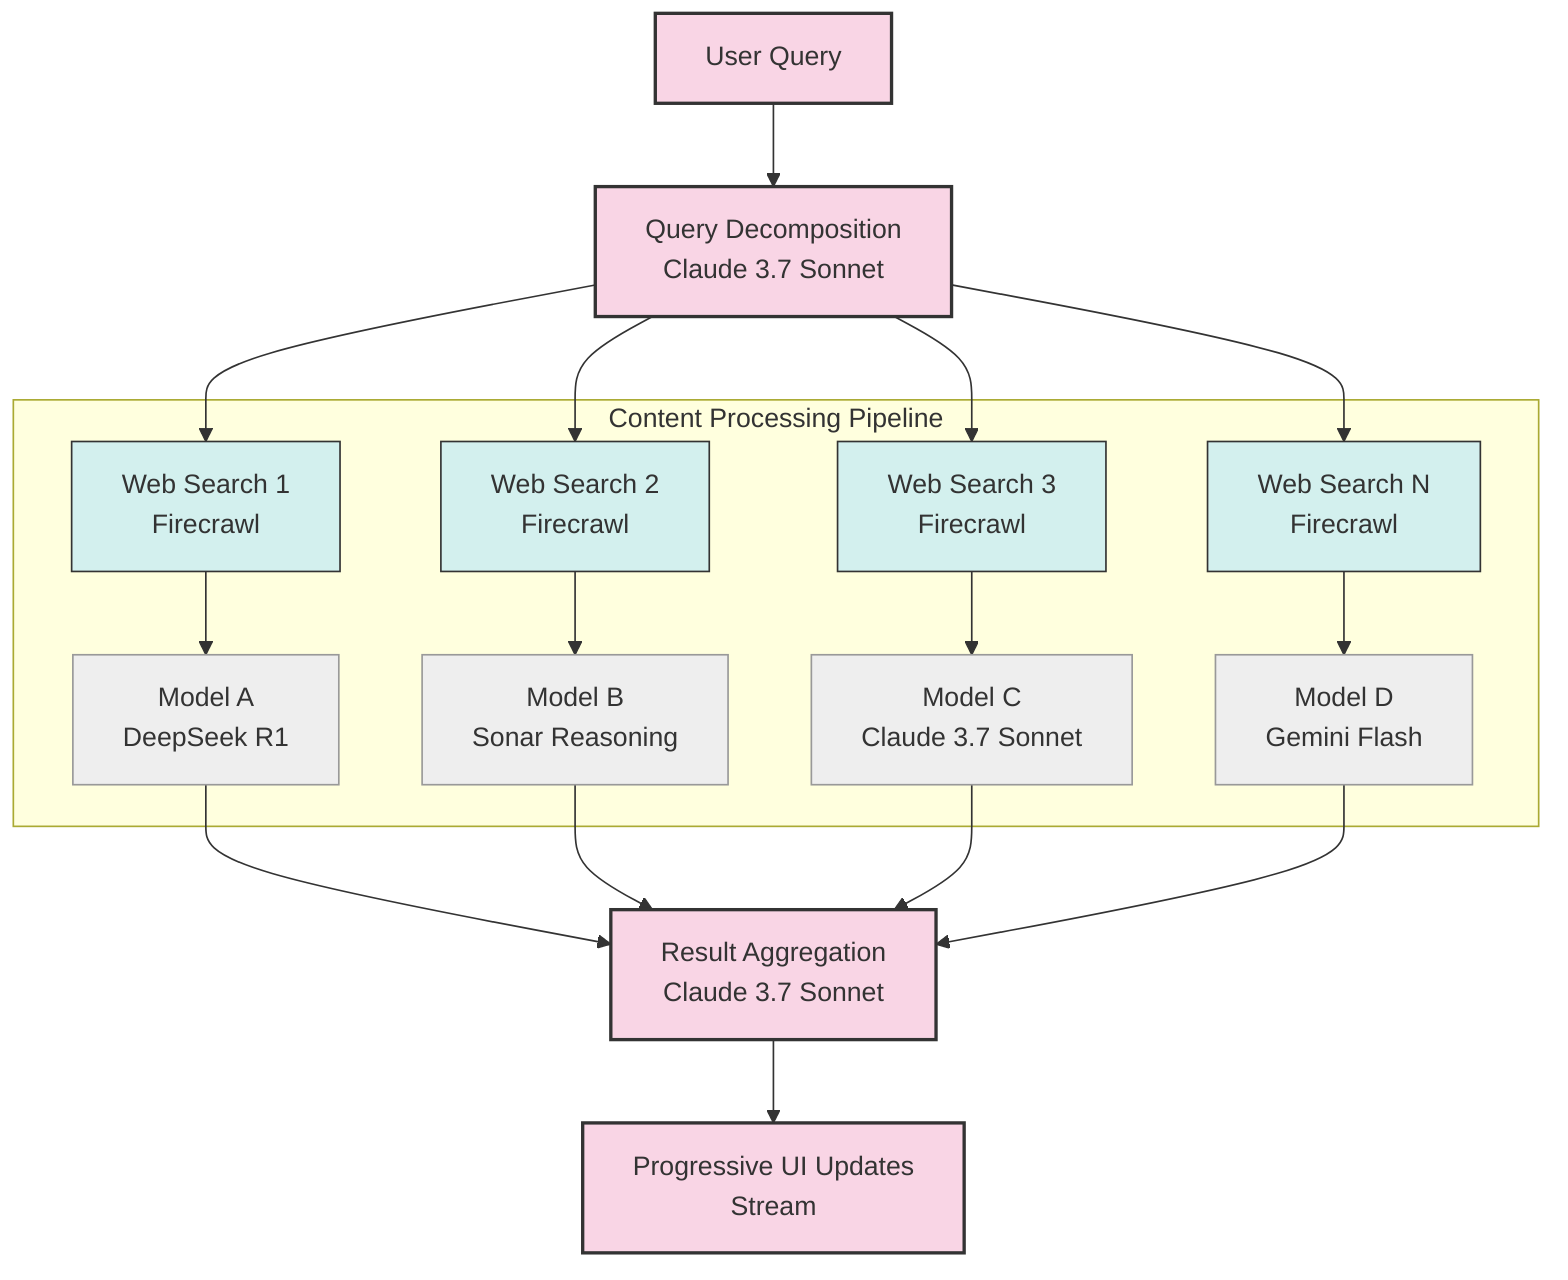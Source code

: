 graph TD
    A[User Query] --> B[Query Decomposition<br>Claude 3.7 Sonnet]
    B --> C1[Web Search 1<br>Firecrawl]
    B --> C2[Web Search 2<br>Firecrawl]
    B --> C3[Web Search 3<br>Firecrawl]
    B --> CN[Web Search N<br>Firecrawl]
    
    subgraph "Content Processing Pipeline"
        C1 --> D1[Model A<br>DeepSeek R1]
        C2 --> D2[Model B<br>Sonar Reasoning]
        C3 --> D3[Model C<br>Claude 3.7 Sonnet]
        CN --> D4[Model D<br>Gemini Flash]
    end
    
    D1 --> E[Result Aggregation<br>Claude 3.7 Sonnet]
    D2 --> E
    D3 --> E
    D4 --> E
    
    E --> F[Progressive UI Updates<br>Stream]
    
    classDef primaryNode fill:#f9d5e5,stroke:#333,stroke-width:2px;
    classDef secondaryNode fill:#d3f0ee,stroke:#333,stroke-width:1px;
    classDef processingNode fill:#eeeeee,stroke:#999,stroke-width:1px;
    
    class A,B,E,F primaryNode;
    class C1,C2,C3,CN secondaryNode;
    class D1,D2,D3,D4 processingNode;